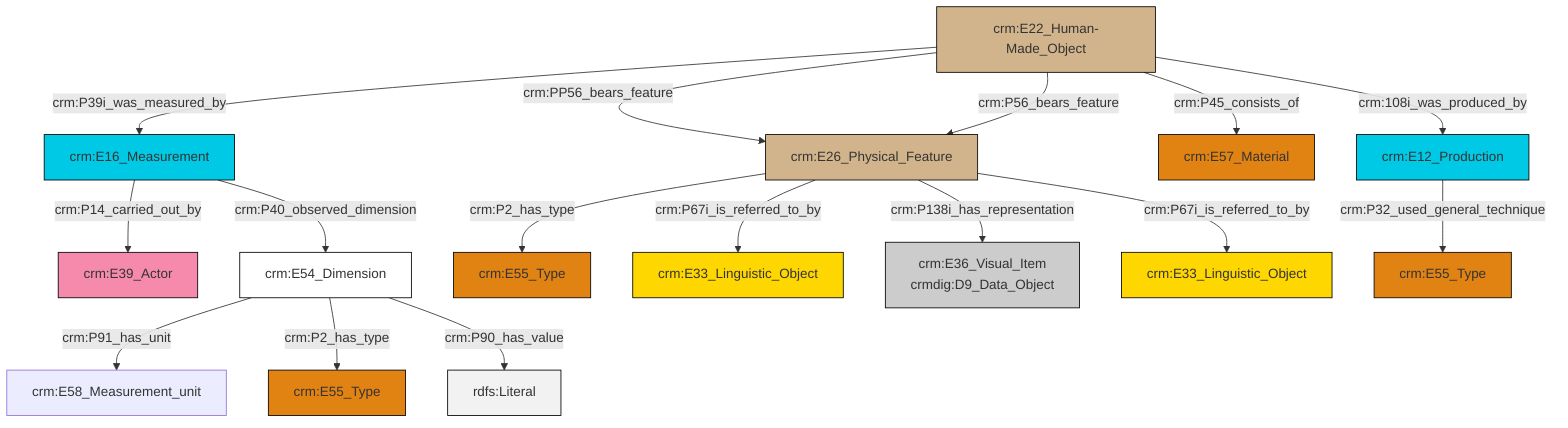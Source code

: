 graph TD
classDef Literal fill:#f2f2f2,stroke:#000000;
classDef CRM_Entity fill:#FFFFFF,stroke:#000000;
classDef Temporal_Entity fill:#00C9E6, stroke:#000000;
classDef Type fill:#E18312, stroke:#000000;
classDef Time-Span fill:#2C9C91, stroke:#000000;
classDef Appellation fill:#FFEB7F, stroke:#000000;
classDef Place fill:#008836, stroke:#000000;
classDef Persistent_Item fill:#B266B2, stroke:#000000;
classDef Conceptual_Object fill:#FFD700, stroke:#000000;
classDef Physical_Thing fill:#D2B48C, stroke:#000000;
classDef Actor fill:#f58aad, stroke:#000000;
classDef PC_Classes fill:#4ce600, stroke:#000000;
classDef Multi fill:#cccccc,stroke:#000000;

0["crm:E16_Measurement"]:::Temporal_Entity -->|crm:P14_carried_out_by| 1["crm:E39_Actor"]:::Actor
8["crm:E22_Human-Made_Object"]:::Physical_Thing -->|crm:P39i_was_measured_by| 0["crm:E16_Measurement"]:::Temporal_Entity
8["crm:E22_Human-Made_Object"]:::Physical_Thing -->|crm:PP56_bears_feature| 9["crm:E26_Physical_Feature"]:::Physical_Thing
0["crm:E16_Measurement"]:::Temporal_Entity -->|crm:P40_observed_dimension| 4["crm:E54_Dimension"]:::CRM_Entity
8["crm:E22_Human-Made_Object"]:::Physical_Thing -->|crm:P56_bears_feature| 9["crm:E26_Physical_Feature"]:::Physical_Thing
8["crm:E22_Human-Made_Object"]:::Physical_Thing -->|crm:P45_consists_of| 6["crm:E57_Material"]:::Type
4["crm:E54_Dimension"]:::CRM_Entity -->|crm:P91_has_unit| 14["crm:E58_Measurement_unit"]:::Default
4["crm:E54_Dimension"]:::CRM_Entity -->|crm:P2_has_type| 17["crm:E55_Type"]:::Type
9["crm:E26_Physical_Feature"]:::Physical_Thing -->|crm:P2_has_type| 2["crm:E55_Type"]:::Type
4["crm:E54_Dimension"]:::CRM_Entity -->|crm:P90_has_value| 23[rdfs:Literal]:::Literal
24["crm:E12_Production"]:::Temporal_Entity -->|crm:P32_used_general_technique| 10["crm:E55_Type"]:::Type
9["crm:E26_Physical_Feature"]:::Physical_Thing -->|crm:P67i_is_referred_to_by| 12["crm:E33_Linguistic_Object"]:::Conceptual_Object
8["crm:E22_Human-Made_Object"]:::Physical_Thing -->|crm:108i_was_produced_by| 24["crm:E12_Production"]:::Temporal_Entity
9["crm:E26_Physical_Feature"]:::Physical_Thing -->|crm:P138i_has_representation| 19["crm:E36_Visual_Item<br>crmdig:D9_Data_Object"]:::Multi
9["crm:E26_Physical_Feature"]:::Physical_Thing -->|crm:P67i_is_referred_to_by| 21["crm:E33_Linguistic_Object"]:::Conceptual_Object